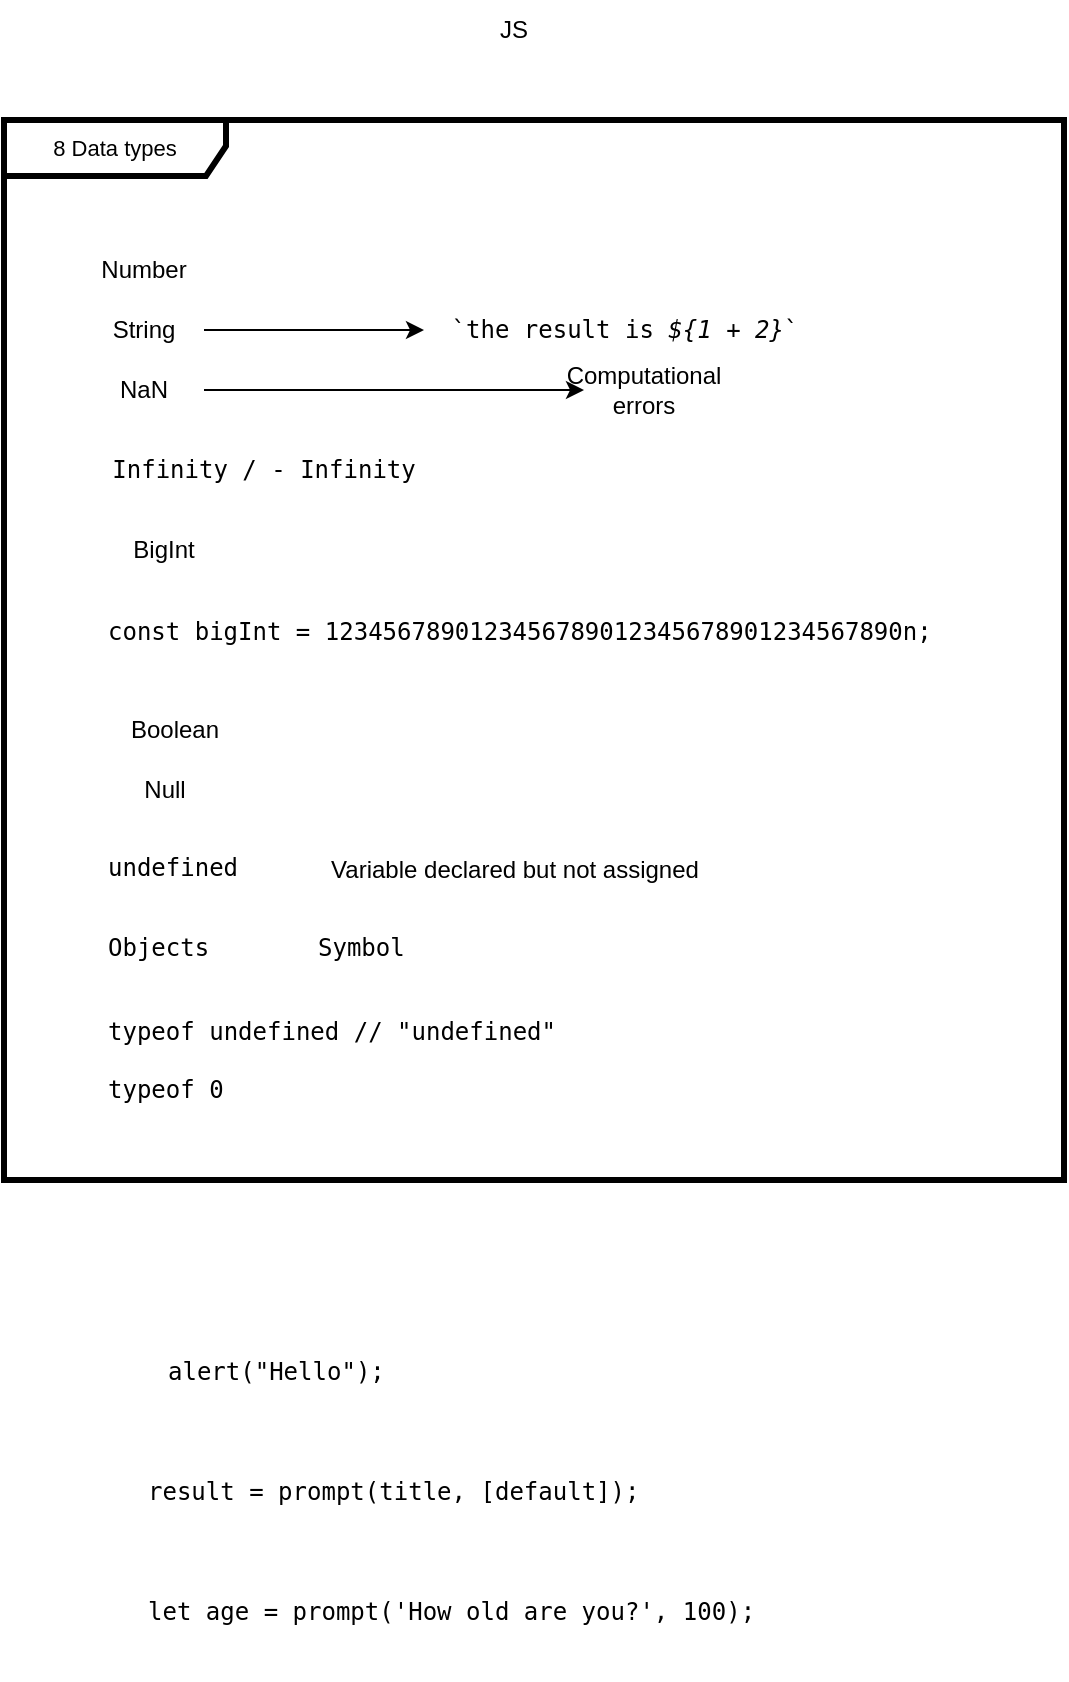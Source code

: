 <mxfile version="24.7.17">
  <diagram name="Page-1" id="_Y2H6WFEjGF17QhAO7V8">
    <mxGraphModel dx="1434" dy="768" grid="1" gridSize="10" guides="1" tooltips="1" connect="1" arrows="1" fold="1" page="1" pageScale="1" pageWidth="850" pageHeight="1100" math="0" shadow="0">
      <root>
        <mxCell id="0" />
        <mxCell id="1" parent="0" />
        <mxCell id="Pa7Yj9XWR-jMYllM7bil-1" value="JS" style="text;html=1;align=center;verticalAlign=middle;whiteSpace=wrap;rounded=0;" vertex="1" parent="1">
          <mxGeometry x="395" y="80" width="60" height="30" as="geometry" />
        </mxCell>
        <mxCell id="Pa7Yj9XWR-jMYllM7bil-2" value="8 Data types" style="shape=umlFrame;whiteSpace=wrap;html=1;pointerEvents=0;fontFamily=Helvetica;fontSize=11;fontColor=default;labelBackgroundColor=default;strokeWidth=3;width=111;height=28;strokeColor=default;align=center;verticalAlign=middle;fillColor=default;" vertex="1" parent="1">
          <mxGeometry x="170" y="140" width="530" height="530" as="geometry" />
        </mxCell>
        <mxCell id="Pa7Yj9XWR-jMYllM7bil-3" value="Number" style="text;html=1;align=center;verticalAlign=middle;whiteSpace=wrap;rounded=0;" vertex="1" parent="1">
          <mxGeometry x="210" y="200" width="60" height="30" as="geometry" />
        </mxCell>
        <mxCell id="Pa7Yj9XWR-jMYllM7bil-4" style="edgeStyle=orthogonalEdgeStyle;rounded=0;orthogonalLoop=1;jettySize=auto;html=1;" edge="1" parent="1" source="Pa7Yj9XWR-jMYllM7bil-5" target="Pa7Yj9XWR-jMYllM7bil-12">
          <mxGeometry relative="1" as="geometry" />
        </mxCell>
        <mxCell id="Pa7Yj9XWR-jMYllM7bil-5" value="String" style="text;html=1;align=center;verticalAlign=middle;whiteSpace=wrap;rounded=0;" vertex="1" parent="1">
          <mxGeometry x="210" y="230" width="60" height="30" as="geometry" />
        </mxCell>
        <mxCell id="Pa7Yj9XWR-jMYllM7bil-6" value="" style="edgeStyle=orthogonalEdgeStyle;rounded=0;orthogonalLoop=1;jettySize=auto;html=1;" edge="1" parent="1" source="Pa7Yj9XWR-jMYllM7bil-7" target="Pa7Yj9XWR-jMYllM7bil-8">
          <mxGeometry relative="1" as="geometry" />
        </mxCell>
        <mxCell id="Pa7Yj9XWR-jMYllM7bil-7" value="NaN" style="text;html=1;align=center;verticalAlign=middle;whiteSpace=wrap;rounded=0;" vertex="1" parent="1">
          <mxGeometry x="210" y="260" width="60" height="30" as="geometry" />
        </mxCell>
        <mxCell id="Pa7Yj9XWR-jMYllM7bil-8" value="Computational errors" style="text;html=1;align=center;verticalAlign=middle;whiteSpace=wrap;rounded=0;" vertex="1" parent="1">
          <mxGeometry x="460" y="260" width="60" height="30" as="geometry" />
        </mxCell>
        <mxCell id="Pa7Yj9XWR-jMYllM7bil-9" value="&lt;pre tabindex=&quot;0&quot; class=&quot;line-numbers language-javascript&quot;&gt;&lt;code class=&quot;language-javascript&quot;&gt;&lt;code class=&quot;token comment&quot;&gt;Infinity / &lt;/code&gt;&lt;/code&gt;&lt;code class=&quot;language-javascript&quot;&gt;&lt;code class=&quot;token comment&quot;&gt;- Infinity&lt;/code&gt;&lt;/code&gt;&lt;/pre&gt;" style="text;html=1;align=center;verticalAlign=middle;whiteSpace=wrap;rounded=0;" vertex="1" parent="1">
          <mxGeometry x="270" y="300" width="60" height="30" as="geometry" />
        </mxCell>
        <mxCell id="Pa7Yj9XWR-jMYllM7bil-10" value="BigInt" style="text;html=1;align=center;verticalAlign=middle;whiteSpace=wrap;rounded=0;" vertex="1" parent="1">
          <mxGeometry x="220" y="340" width="60" height="30" as="geometry" />
        </mxCell>
        <mxCell id="Pa7Yj9XWR-jMYllM7bil-11" value="&lt;pre class=&quot;line-numbers language-javascript&quot; tabindex=&quot;0&quot;&gt;&lt;code class=&quot;language-javascript&quot;&gt;&lt;code class=&quot;token keyword&quot;&gt;const&lt;/code&gt; bigInt &lt;code class=&quot;token operator&quot;&gt;=&lt;/code&gt; &lt;code class=&quot;token number&quot;&gt;1234567890123456789012345678901234567890n&lt;/code&gt;&lt;code class=&quot;token punctuation&quot;&gt;;&lt;/code&gt;&lt;/code&gt;&lt;/pre&gt;" style="text;whiteSpace=wrap;html=1;" vertex="1" parent="1">
          <mxGeometry x="220" y="370" width="440" height="60" as="geometry" />
        </mxCell>
        <mxCell id="Pa7Yj9XWR-jMYllM7bil-12" value="&lt;pre tabindex=&quot;0&quot; class=&quot;line-numbers language-javascript&quot;&gt;&lt;code class=&quot;language-javascript&quot;&gt;&lt;code class=&quot;token template-string&quot;&gt;&lt;code class=&quot;token template-punctuation string&quot;&gt;`&lt;/code&gt;&lt;code class=&quot;token string&quot;&gt;the result is &lt;/code&gt;&lt;code class=&quot;token interpolation&quot;&gt;&lt;code class=&quot;token interpolation-punctuation punctuation&quot;&gt;&lt;em class=&quot;inline-highlight&quot;&gt;${&lt;/em&gt;&lt;/code&gt;&lt;em class=&quot;inline-highlight&quot;&gt;&lt;code class=&quot;token number&quot;&gt;1&lt;/code&gt; &lt;code class=&quot;token operator&quot;&gt;+&lt;/code&gt; &lt;code class=&quot;token number&quot;&gt;2&lt;/code&gt;&lt;code class=&quot;token interpolation-punctuation punctuation&quot;&gt;}&lt;/code&gt;&lt;/em&gt;&lt;/code&gt;&lt;code class=&quot;token template-punctuation string&quot;&gt;`&lt;/code&gt;&lt;/code&gt;&lt;/code&gt;&lt;/pre&gt;" style="text;html=1;align=center;verticalAlign=middle;resizable=0;points=[];autosize=1;strokeColor=none;fillColor=none;" vertex="1" parent="1">
          <mxGeometry x="380" y="220" width="200" height="50" as="geometry" />
        </mxCell>
        <mxCell id="Pa7Yj9XWR-jMYllM7bil-13" value="Boolean" style="text;html=1;align=center;verticalAlign=middle;resizable=0;points=[];autosize=1;strokeColor=none;fillColor=none;" vertex="1" parent="1">
          <mxGeometry x="220" y="430" width="70" height="30" as="geometry" />
        </mxCell>
        <mxCell id="Pa7Yj9XWR-jMYllM7bil-14" value="Null" style="text;html=1;align=center;verticalAlign=middle;resizable=0;points=[];autosize=1;strokeColor=none;fillColor=none;" vertex="1" parent="1">
          <mxGeometry x="230" y="460" width="40" height="30" as="geometry" />
        </mxCell>
        <mxCell id="Pa7Yj9XWR-jMYllM7bil-15" value="&lt;code&gt;undefined&lt;/code&gt;" style="text;whiteSpace=wrap;html=1;" vertex="1" parent="1">
          <mxGeometry x="220" y="500" width="100" height="40" as="geometry" />
        </mxCell>
        <mxCell id="Pa7Yj9XWR-jMYllM7bil-16" value="Variable declared but not assigned" style="text;html=1;align=center;verticalAlign=middle;resizable=0;points=[];autosize=1;strokeColor=none;fillColor=none;" vertex="1" parent="1">
          <mxGeometry x="320" y="500" width="210" height="30" as="geometry" />
        </mxCell>
        <mxCell id="Pa7Yj9XWR-jMYllM7bil-17" value="&lt;code&gt;Objects&lt;/code&gt;" style="text;whiteSpace=wrap;html=1;" vertex="1" parent="1">
          <mxGeometry x="220" y="540" width="100" height="40" as="geometry" />
        </mxCell>
        <mxCell id="Pa7Yj9XWR-jMYllM7bil-18" value="&lt;pre class=&quot;line-numbers language-javascript&quot; tabindex=&quot;0&quot;&gt;&lt;code class=&quot;language-javascript&quot;&gt;&lt;code class=&quot;token keyword&quot;&gt;typeof&lt;/code&gt; &lt;code class=&quot;token keyword&quot;&gt;undefined&lt;/code&gt; &lt;code class=&quot;token comment&quot;&gt;// &quot;undefined&quot;&lt;/code&gt;&#xa;&#xa;&lt;code class=&quot;token keyword&quot;&gt;typeof&lt;/code&gt; &lt;code class=&quot;token number&quot;&gt;0&lt;/code&gt;&lt;/code&gt;&lt;/pre&gt;" style="text;whiteSpace=wrap;html=1;" vertex="1" parent="1">
          <mxGeometry x="220" y="570" width="260" height="90" as="geometry" />
        </mxCell>
        <mxCell id="Pa7Yj9XWR-jMYllM7bil-19" value="&lt;code&gt;Symbol&lt;/code&gt;" style="text;whiteSpace=wrap;html=1;" vertex="1" parent="1">
          <mxGeometry x="325" y="540" width="100" height="40" as="geometry" />
        </mxCell>
        <mxCell id="Pa7Yj9XWR-jMYllM7bil-20" value="&lt;pre class=&quot;line-numbers language-javascript&quot; tabindex=&quot;0&quot;&gt;&lt;code class=&quot;language-javascript&quot;&gt;&lt;code class=&quot;token function&quot;&gt;alert&lt;/code&gt;&lt;code class=&quot;token punctuation&quot;&gt;(&lt;/code&gt;&lt;code class=&quot;token string&quot;&gt;&quot;Hello&quot;&lt;/code&gt;&lt;code class=&quot;token punctuation&quot;&gt;)&lt;/code&gt;&lt;code class=&quot;token punctuation&quot;&gt;;&lt;/code&gt;&lt;/code&gt;&lt;/pre&gt;" style="text;whiteSpace=wrap;html=1;" vertex="1" parent="1">
          <mxGeometry x="250" y="740" width="140" height="60" as="geometry" />
        </mxCell>
        <mxCell id="Pa7Yj9XWR-jMYllM7bil-21" value="&lt;pre class=&quot;line-numbers language-javascript&quot; tabindex=&quot;0&quot;&gt;&lt;code class=&quot;language-javascript&quot;&gt;result &lt;code class=&quot;token operator&quot;&gt;=&lt;/code&gt; &lt;code class=&quot;token function&quot;&gt;prompt&lt;/code&gt;&lt;code class=&quot;token punctuation&quot;&gt;(&lt;/code&gt;title&lt;code class=&quot;token punctuation&quot;&gt;,&lt;/code&gt; &lt;code class=&quot;token punctuation&quot;&gt;[&lt;/code&gt;&lt;code class=&quot;token keyword&quot;&gt;default&lt;/code&gt;&lt;code class=&quot;token punctuation&quot;&gt;]&lt;/code&gt;&lt;code class=&quot;token punctuation&quot;&gt;)&lt;/code&gt;&lt;code class=&quot;token punctuation&quot;&gt;;&lt;/code&gt;&lt;/code&gt;&lt;/pre&gt;" style="text;whiteSpace=wrap;html=1;" vertex="1" parent="1">
          <mxGeometry x="240" y="800" width="280" height="60" as="geometry" />
        </mxCell>
        <mxCell id="Pa7Yj9XWR-jMYllM7bil-22" value="&lt;pre class=&quot;line-numbers language-javascript&quot; tabindex=&quot;0&quot;&gt;&lt;code class=&quot;language-javascript&quot;&gt;&lt;code class=&quot;token keyword&quot;&gt;let&lt;/code&gt; age &lt;code class=&quot;token operator&quot;&gt;=&lt;/code&gt; &lt;code class=&quot;token function&quot;&gt;prompt&lt;/code&gt;&lt;code class=&quot;token punctuation&quot;&gt;(&lt;/code&gt;&lt;code class=&quot;token string&quot;&gt;&#39;How old are you?&#39;&lt;/code&gt;&lt;code class=&quot;token punctuation&quot;&gt;,&lt;/code&gt; &lt;code class=&quot;token number&quot;&gt;100&lt;/code&gt;&lt;code class=&quot;token punctuation&quot;&gt;)&lt;/code&gt;&lt;code class=&quot;token punctuation&quot;&gt;;&lt;/code&gt;&lt;/code&gt;&lt;/pre&gt;" style="text;whiteSpace=wrap;html=1;" vertex="1" parent="1">
          <mxGeometry x="240" y="860" width="340" height="60" as="geometry" />
        </mxCell>
      </root>
    </mxGraphModel>
  </diagram>
</mxfile>
